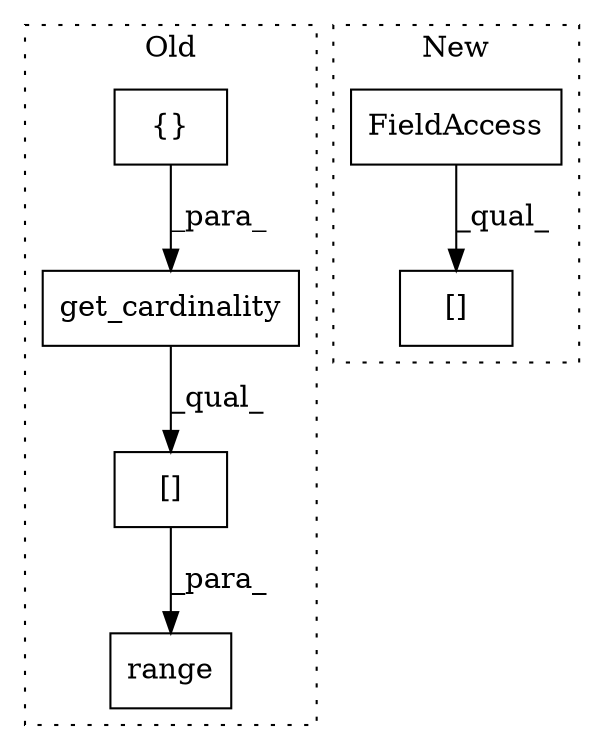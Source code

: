 digraph G {
subgraph cluster0 {
1 [label="get_cardinality" a="32" s="4316,4347" l="16,1" shape="box"];
4 [label="range" a="32" s="4306,4354" l="6,1" shape="box"];
5 [label="{}" a="4" s="4341,4346" l="1,1" shape="box"];
6 [label="[]" a="2" s="4312,4353" l="37,1" shape="box"];
label = "Old";
style="dotted";
}
subgraph cluster1 {
2 [label="[]" a="2" s="4140,4161" l="17,1" shape="box"];
3 [label="FieldAccess" a="22" s="4140" l="16" shape="box"];
label = "New";
style="dotted";
}
1 -> 6 [label="_qual_"];
3 -> 2 [label="_qual_"];
5 -> 1 [label="_para_"];
6 -> 4 [label="_para_"];
}